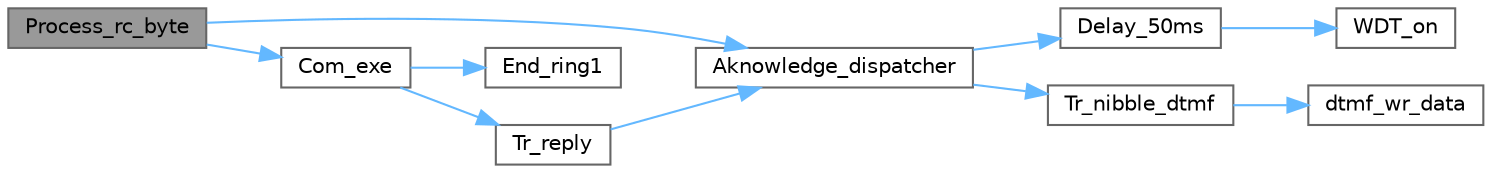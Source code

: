 digraph "Process_rc_byte"
{
 // LATEX_PDF_SIZE
  bgcolor="transparent";
  edge [fontname=Helvetica,fontsize=10,labelfontname=Helvetica,labelfontsize=10];
  node [fontname=Helvetica,fontsize=10,shape=box,height=0.2,width=0.4];
  rankdir="LR";
  Node1 [label="Process_rc_byte",height=0.2,width=0.4,color="gray40", fillcolor="grey60", style="filled", fontcolor="black",tooltip=" "];
  Node1 -> Node2 [color="steelblue1",style="solid"];
  Node2 [label="Aknowledge_dispatcher",height=0.2,width=0.4,color="grey40", fillcolor="white", style="filled",URL="$_d_t_m_f_8c.html#a838e20428f0ccbc9a6c4188641b446c0",tooltip=" "];
  Node2 -> Node3 [color="steelblue1",style="solid"];
  Node3 [label="Delay_50ms",height=0.2,width=0.4,color="grey40", fillcolor="white", style="filled",URL="$_d_t_m_f_8c.html#aee8ae72a0d155039cbafb1583d25a3fc",tooltip=" "];
  Node3 -> Node4 [color="steelblue1",style="solid"];
  Node4 [label="WDT_on",height=0.2,width=0.4,color="grey40", fillcolor="white", style="filled",URL="$_t_o_8c.html#ac6eb02bcbf266ecb55e98a44c01181f7",tooltip=" "];
  Node2 -> Node5 [color="steelblue1",style="solid"];
  Node5 [label="Tr_nibble_dtmf",height=0.2,width=0.4,color="grey40", fillcolor="white", style="filled",URL="$_d_t_m_f_8c.html#a570a2914597cdbd787dc406df33c9ee3",tooltip=" "];
  Node5 -> Node6 [color="steelblue1",style="solid"];
  Node6 [label="dtmf_wr_data",height=0.2,width=0.4,color="grey40", fillcolor="white", style="filled",URL="$_t_o__s_8h.html#a6a6562ff9ff76cdb9e4a9e03bc59533f",tooltip=" "];
  Node1 -> Node7 [color="steelblue1",style="solid"];
  Node7 [label="Com_exe",height=0.2,width=0.4,color="grey40", fillcolor="white", style="filled",URL="$_d_t_m_f_8c.html#a526b85cf23c4c7ef482aa9414bb47a09",tooltip=" "];
  Node7 -> Node8 [color="steelblue1",style="solid"];
  Node8 [label="End_ring1",height=0.2,width=0.4,color="grey40", fillcolor="white", style="filled",URL="$_t_o_8c.html#a620a55e7e528dc4be290fc068f0dafcd",tooltip=" "];
  Node7 -> Node9 [color="steelblue1",style="solid"];
  Node9 [label="Tr_reply",height=0.2,width=0.4,color="grey40", fillcolor="white", style="filled",URL="$_d_t_m_f_8c.html#a43ae60faaa257b8076b27ffafe9b873d",tooltip=" "];
  Node9 -> Node2 [color="steelblue1",style="solid"];
}
